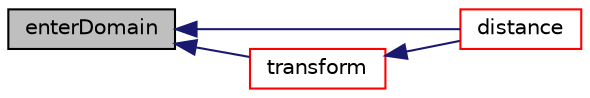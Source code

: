 digraph "enterDomain"
{
  bgcolor="transparent";
  edge [fontname="Helvetica",fontsize="10",labelfontname="Helvetica",labelfontsize="10"];
  node [fontname="Helvetica",fontsize="10",shape=record];
  rankdir="LR";
  Node70 [label="enterDomain",height=0.2,width=0.4,color="black", fillcolor="grey75", style="filled", fontcolor="black"];
  Node70 -> Node71 [dir="back",color="midnightblue",fontsize="10",style="solid",fontname="Helvetica"];
  Node71 [label="distance",height=0.2,width=0.4,color="red",URL="$a26265.html#a251b2bdba737b19bc01986128ec87141"];
  Node70 -> Node76 [dir="back",color="midnightblue",fontsize="10",style="solid",fontname="Helvetica"];
  Node76 [label="transform",height=0.2,width=0.4,color="red",URL="$a26265.html#a972cad5e4f03f84eb3a404ea8a8dc5c7",tooltip="Apply rotation matrix to origin. "];
  Node76 -> Node71 [dir="back",color="midnightblue",fontsize="10",style="solid",fontname="Helvetica"];
}
